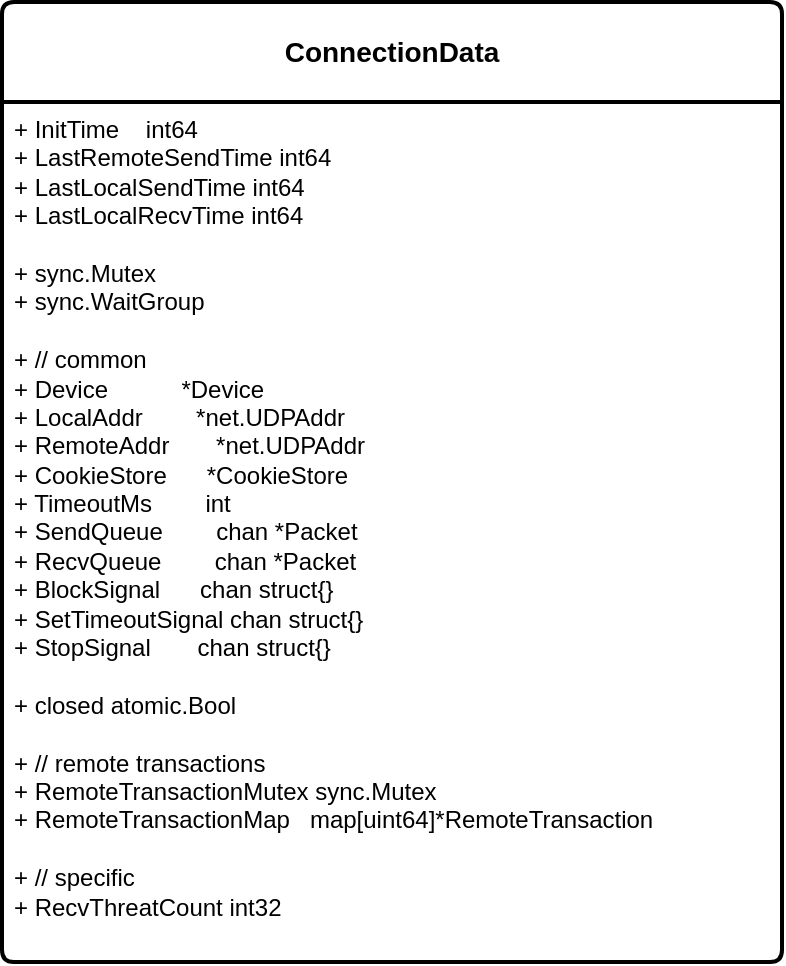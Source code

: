 <mxfile version="27.1.4">
  <diagram name="existing architectrure" id="fGJeN8V92Lidl0LPt1Ot">
    <mxGraphModel dx="1828" dy="1007" grid="1" gridSize="10" guides="1" tooltips="1" connect="1" arrows="1" fold="1" page="1" pageScale="1" pageWidth="4681" pageHeight="3300" math="0" shadow="0">
      <root>
        <mxCell id="0" />
        <mxCell id="1" parent="0" />
        <mxCell id="aG8UcZv4t0vJflEihgxj-1" value="&lt;b&gt;ConnectionData&lt;/b&gt;" style="swimlane;childLayout=stackLayout;horizontal=1;startSize=50;horizontalStack=0;rounded=1;fontSize=14;fontStyle=0;strokeWidth=2;resizeParent=0;resizeLast=1;shadow=0;dashed=0;align=center;arcSize=4;whiteSpace=wrap;html=1;" parent="1" vertex="1">
          <mxGeometry x="110" y="60" width="390" height="480" as="geometry" />
        </mxCell>
        <mxCell id="aG8UcZv4t0vJflEihgxj-2" value="&lt;font style=&quot;font-size: 12px;&quot;&gt;+ InitTime&amp;nbsp; &amp;nbsp; int64&lt;br&gt;+ LastRemoteSendTime int64&lt;br&gt;+ LastLocalSendTime int64&lt;/font&gt;&lt;div&gt;&lt;font style=&quot;font-size: 12px;&quot;&gt;+ LastLocalRecvTime int64&lt;/font&gt;&lt;/div&gt;&lt;div&gt;&lt;font style=&quot;font-size: 12px;&quot;&gt;&lt;br&gt;&lt;/font&gt;&lt;/div&gt;&lt;div&gt;&lt;font style=&quot;&quot;&gt;&lt;div style=&quot;&quot;&gt;+ sync.Mutex&lt;/div&gt;&lt;div style=&quot;&quot;&gt;+ sync.WaitGroup&lt;/div&gt;&lt;div style=&quot;&quot;&gt;&lt;br&gt;&lt;/div&gt;&lt;div style=&quot;&quot;&gt;+ // common&lt;/div&gt;&lt;div style=&quot;&quot;&gt;+ Device&amp;nbsp; &amp;nbsp; &amp;nbsp; &amp;nbsp; &amp;nbsp; &amp;nbsp;*Device&lt;/div&gt;&lt;div style=&quot;&quot;&gt;+ LocalAddr&amp;nbsp; &amp;nbsp; &amp;nbsp; &amp;nbsp; *net.UDPAddr&lt;/div&gt;&lt;div style=&quot;&quot;&gt;+ RemoteAddr&amp;nbsp; &amp;nbsp; &amp;nbsp; &amp;nbsp;*net.UDPAddr&lt;/div&gt;&lt;div style=&quot;&quot;&gt;+ CookieStore&amp;nbsp; &amp;nbsp; &amp;nbsp; *CookieStore&lt;/div&gt;&lt;div style=&quot;&quot;&gt;+ TimeoutMs&amp;nbsp; &amp;nbsp; &amp;nbsp; &amp;nbsp; int&lt;/div&gt;&lt;div style=&quot;&quot;&gt;+ SendQueue&amp;nbsp; &amp;nbsp; &amp;nbsp; &amp;nbsp; chan *Packet&lt;/div&gt;&lt;div style=&quot;&quot;&gt;+ RecvQueue&amp;nbsp; &amp;nbsp; &amp;nbsp; &amp;nbsp; chan *Packet&lt;/div&gt;&lt;div style=&quot;&quot;&gt;+ BlockSignal&amp;nbsp; &amp;nbsp; &amp;nbsp; chan struct{}&lt;/div&gt;&lt;div style=&quot;&quot;&gt;+ SetTimeoutSignal chan struct{}&lt;/div&gt;&lt;div style=&quot;&quot;&gt;+ StopSignal&amp;nbsp; &amp;nbsp; &amp;nbsp; &amp;nbsp;chan struct{}&lt;/div&gt;&lt;div style=&quot;&quot;&gt;&lt;br&gt;&lt;/div&gt;&lt;div style=&quot;&quot;&gt;+ closed atomic.Bool&lt;/div&gt;&lt;div style=&quot;&quot;&gt;&lt;br&gt;&lt;/div&gt;&lt;div style=&quot;&quot;&gt;+ // remote transactions&lt;/div&gt;&lt;div style=&quot;&quot;&gt;+ RemoteTransactionMutex sync.Mutex&lt;/div&gt;&lt;div style=&quot;&quot;&gt;+ RemoteTransactionMap&amp;nbsp; &amp;nbsp;map[uint64]*RemoteTransaction&lt;/div&gt;&lt;div style=&quot;&quot;&gt;&lt;br&gt;&lt;/div&gt;&lt;div style=&quot;&quot;&gt;+ // specific&lt;/div&gt;&lt;div style=&quot;&quot;&gt;+ RecvThreatCount int32&lt;/div&gt;&lt;/font&gt;&lt;/div&gt;" style="align=left;strokeColor=none;fillColor=none;spacingLeft=4;spacingRight=4;fontSize=12;verticalAlign=top;resizable=0;rotatable=0;part=1;html=1;whiteSpace=wrap;" parent="aG8UcZv4t0vJflEihgxj-1" vertex="1">
          <mxGeometry y="50" width="390" height="430" as="geometry" />
        </mxCell>
      </root>
    </mxGraphModel>
  </diagram>
</mxfile>
